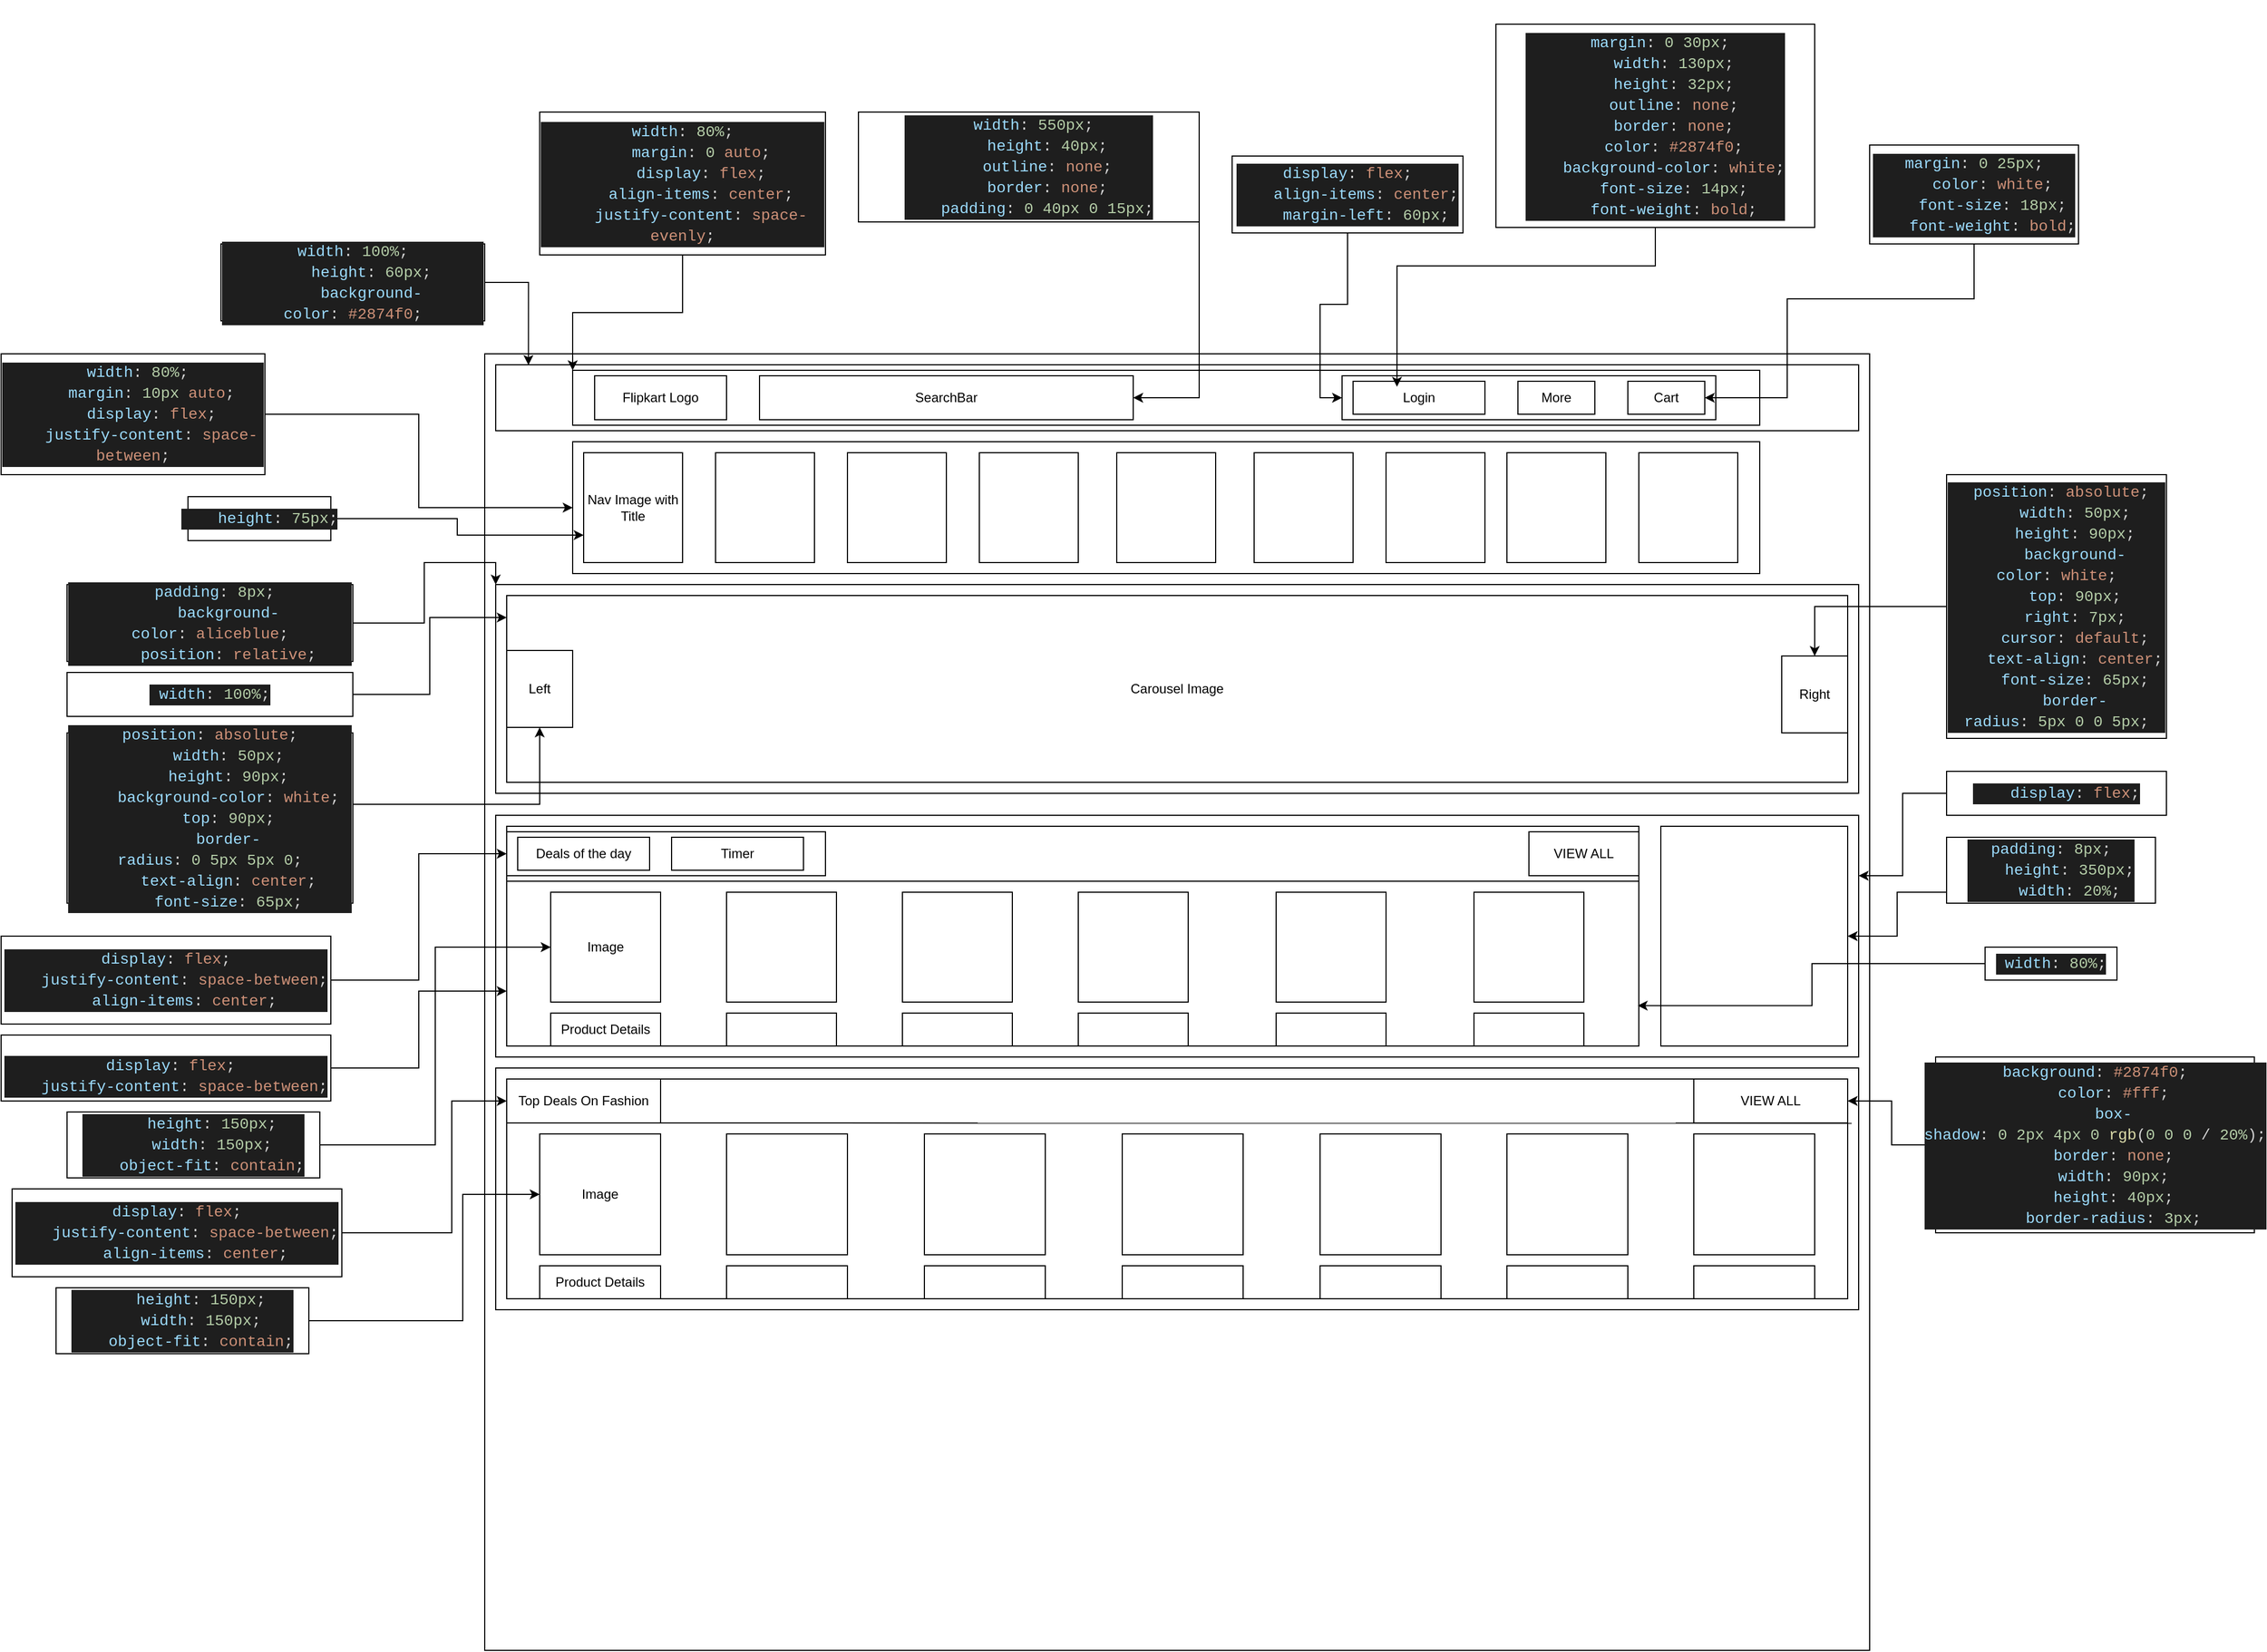 <mxfile version="17.4.6" type="device" pages="2"><diagram id="Rt3Mdt-QwPHKyL53la7a" name="Page-1"><mxGraphModel dx="3139" dy="2044" grid="1" gridSize="10" guides="1" tooltips="1" connect="1" arrows="1" fold="1" page="1" pageScale="1" pageWidth="850" pageHeight="1100" math="0" shadow="0"><root><mxCell id="0"/><mxCell id="1" parent="0"/><mxCell id="SHt787jhwZd0_6263GFv-1" value="" style="rounded=0;whiteSpace=wrap;html=1;" parent="1" vertex="1"><mxGeometry x="-320" width="1260" height="1180" as="geometry"/></mxCell><mxCell id="SHt787jhwZd0_6263GFv-2" value="" style="rounded=0;whiteSpace=wrap;html=1;" parent="1" vertex="1"><mxGeometry x="-310" y="10" width="1240" height="60" as="geometry"/></mxCell><mxCell id="SHt787jhwZd0_6263GFv-3" value="" style="rounded=0;whiteSpace=wrap;html=1;" parent="1" vertex="1"><mxGeometry x="-240" y="15" width="1080" height="50" as="geometry"/></mxCell><mxCell id="SHt787jhwZd0_6263GFv-5" value="Flipkart Logo" style="rounded=0;whiteSpace=wrap;html=1;" parent="1" vertex="1"><mxGeometry x="-220" y="20" width="120" height="40" as="geometry"/></mxCell><mxCell id="SHt787jhwZd0_6263GFv-6" value="SearchBar" style="rounded=0;whiteSpace=wrap;html=1;" parent="1" vertex="1"><mxGeometry x="-70" y="20" width="340" height="40" as="geometry"/></mxCell><mxCell id="SHt787jhwZd0_6263GFv-7" value="" style="rounded=0;whiteSpace=wrap;html=1;" parent="1" vertex="1"><mxGeometry x="460" y="20" width="340" height="40" as="geometry"/></mxCell><mxCell id="SHt787jhwZd0_6263GFv-8" value="Login" style="rounded=0;whiteSpace=wrap;html=1;" parent="1" vertex="1"><mxGeometry x="470" y="25" width="120" height="30" as="geometry"/></mxCell><mxCell id="SHt787jhwZd0_6263GFv-9" value="More" style="rounded=0;whiteSpace=wrap;html=1;" parent="1" vertex="1"><mxGeometry x="620" y="25" width="70" height="30" as="geometry"/></mxCell><mxCell id="SHt787jhwZd0_6263GFv-10" value="Cart" style="rounded=0;whiteSpace=wrap;html=1;" parent="1" vertex="1"><mxGeometry x="720" y="25" width="70" height="30" as="geometry"/></mxCell><mxCell id="SHt787jhwZd0_6263GFv-13" style="edgeStyle=orthogonalEdgeStyle;rounded=0;orthogonalLoop=1;jettySize=auto;html=1;entryX=0.024;entryY=0.004;entryDx=0;entryDy=0;entryPerimeter=0;" parent="1" source="SHt787jhwZd0_6263GFv-11" target="SHt787jhwZd0_6263GFv-2" edge="1"><mxGeometry relative="1" as="geometry"/></mxCell><mxCell id="SHt787jhwZd0_6263GFv-11" value="&lt;div style=&quot;color: rgb(212 , 212 , 212) ; background-color: rgb(30 , 30 , 30) ; font-family: &amp;#34;consolas&amp;#34; , &amp;#34;courier new&amp;#34; , monospace ; font-size: 14px ; line-height: 19px&quot;&gt;&lt;div&gt;&lt;span style=&quot;color: #9cdcfe&quot;&gt;width&lt;/span&gt;:&amp;nbsp;&lt;span style=&quot;color: #b5cea8&quot;&gt;100%&lt;/span&gt;;&lt;/div&gt;&lt;div&gt;&amp;nbsp;&amp;nbsp;&amp;nbsp;&amp;nbsp;&lt;span style=&quot;color: #9cdcfe&quot;&gt;height&lt;/span&gt;:&amp;nbsp;&lt;span style=&quot;color: #b5cea8&quot;&gt;60px&lt;/span&gt;;&lt;/div&gt;&lt;div&gt;&amp;nbsp;&amp;nbsp;&amp;nbsp;&amp;nbsp;&lt;span style=&quot;color: #9cdcfe&quot;&gt;background-color&lt;/span&gt;:&amp;nbsp;&lt;span style=&quot;color: #ce9178&quot;&gt;#2874f0&lt;/span&gt;;&lt;/div&gt;&lt;/div&gt;" style="rounded=0;whiteSpace=wrap;html=1;" parent="1" vertex="1"><mxGeometry x="-560" y="-100" width="240" height="70" as="geometry"/></mxCell><mxCell id="SHt787jhwZd0_6263GFv-16" style="edgeStyle=orthogonalEdgeStyle;rounded=0;orthogonalLoop=1;jettySize=auto;html=1;entryX=0;entryY=0;entryDx=0;entryDy=0;" parent="1" source="SHt787jhwZd0_6263GFv-15" target="SHt787jhwZd0_6263GFv-3" edge="1"><mxGeometry relative="1" as="geometry"/></mxCell><mxCell id="SHt787jhwZd0_6263GFv-15" value="&#10;&#10;&lt;div style=&quot;color: rgb(212, 212, 212); background-color: rgb(30, 30, 30); font-family: consolas, &amp;quot;courier new&amp;quot;, monospace; font-weight: normal; font-size: 14px; line-height: 19px;&quot;&gt;&lt;div&gt;&lt;span style=&quot;color: #9cdcfe&quot;&gt;width&lt;/span&gt;&lt;span style=&quot;color: #d4d4d4&quot;&gt;:&amp;nbsp;&lt;/span&gt;&lt;span style=&quot;color: #b5cea8&quot;&gt;80%&lt;/span&gt;&lt;span style=&quot;color: #d4d4d4&quot;&gt;;&lt;/span&gt;&lt;/div&gt;&lt;div&gt;&lt;span style=&quot;color: #d4d4d4&quot;&gt;&amp;nbsp;&amp;nbsp;&amp;nbsp;&amp;nbsp;&lt;/span&gt;&lt;span style=&quot;color: #9cdcfe&quot;&gt;margin&lt;/span&gt;&lt;span style=&quot;color: #d4d4d4&quot;&gt;:&amp;nbsp;&lt;/span&gt;&lt;span style=&quot;color: #b5cea8&quot;&gt;0&lt;/span&gt;&lt;span style=&quot;color: #d4d4d4&quot;&gt;&amp;nbsp;&lt;/span&gt;&lt;span style=&quot;color: #ce9178&quot;&gt;auto&lt;/span&gt;&lt;span style=&quot;color: #d4d4d4&quot;&gt;;&lt;/span&gt;&lt;/div&gt;&lt;div&gt;&lt;span style=&quot;color: #d4d4d4&quot;&gt;&amp;nbsp;&amp;nbsp;&amp;nbsp;&amp;nbsp;&lt;/span&gt;&lt;span style=&quot;color: #9cdcfe&quot;&gt;display&lt;/span&gt;&lt;span style=&quot;color: #d4d4d4&quot;&gt;:&amp;nbsp;&lt;/span&gt;&lt;span style=&quot;color: #ce9178&quot;&gt;flex&lt;/span&gt;&lt;span style=&quot;color: #d4d4d4&quot;&gt;;&lt;/span&gt;&lt;/div&gt;&lt;div&gt;&lt;span style=&quot;color: #d4d4d4&quot;&gt;&amp;nbsp;&amp;nbsp;&amp;nbsp;&amp;nbsp;&lt;/span&gt;&lt;span style=&quot;color: #9cdcfe&quot;&gt;align-items&lt;/span&gt;&lt;span style=&quot;color: #d4d4d4&quot;&gt;:&amp;nbsp;&lt;/span&gt;&lt;span style=&quot;color: #ce9178&quot;&gt;center&lt;/span&gt;&lt;span style=&quot;color: #d4d4d4&quot;&gt;;&lt;/span&gt;&lt;/div&gt;&lt;div&gt;&lt;span style=&quot;color: #d4d4d4&quot;&gt;&amp;nbsp;&amp;nbsp;&amp;nbsp;&amp;nbsp;&lt;/span&gt;&lt;span style=&quot;color: #9cdcfe&quot;&gt;justify-content&lt;/span&gt;&lt;span style=&quot;color: #d4d4d4&quot;&gt;:&amp;nbsp;&lt;/span&gt;&lt;span style=&quot;color: #ce9178&quot;&gt;space-evenly&lt;/span&gt;&lt;span style=&quot;color: #d4d4d4&quot;&gt;;&lt;/span&gt;&lt;/div&gt;&lt;/div&gt;&#10;&#10;" style="rounded=0;whiteSpace=wrap;html=1;" parent="1" vertex="1"><mxGeometry x="-270" y="-220" width="260" height="130" as="geometry"/></mxCell><mxCell id="SHt787jhwZd0_6263GFv-23" style="edgeStyle=orthogonalEdgeStyle;rounded=0;orthogonalLoop=1;jettySize=auto;html=1;exitX=1;exitY=1;exitDx=0;exitDy=0;entryX=1;entryY=0.5;entryDx=0;entryDy=0;" parent="1" source="SHt787jhwZd0_6263GFv-17" target="SHt787jhwZd0_6263GFv-6" edge="1"><mxGeometry relative="1" as="geometry"><Array as="points"><mxPoint x="330" y="40"/></Array></mxGeometry></mxCell><mxCell id="SHt787jhwZd0_6263GFv-17" value="&#10;&#10;&lt;div style=&quot;color: rgb(212, 212, 212); background-color: rgb(30, 30, 30); font-family: consolas, &amp;quot;courier new&amp;quot;, monospace; font-weight: normal; font-size: 14px; line-height: 19px;&quot;&gt;&lt;div&gt;&lt;span style=&quot;color: #d4d4d4&quot;&gt;&amp;nbsp;&lt;/span&gt;&lt;span style=&quot;color: #9cdcfe&quot;&gt;width&lt;/span&gt;&lt;span style=&quot;color: #d4d4d4&quot;&gt;:&amp;nbsp;&lt;/span&gt;&lt;span style=&quot;color: #b5cea8&quot;&gt;550px&lt;/span&gt;&lt;span style=&quot;color: #d4d4d4&quot;&gt;;&lt;/span&gt;&lt;/div&gt;&lt;div&gt;&lt;span style=&quot;color: #d4d4d4&quot;&gt;&amp;nbsp;&amp;nbsp;&amp;nbsp;&amp;nbsp;&lt;/span&gt;&lt;span style=&quot;color: #9cdcfe&quot;&gt;height&lt;/span&gt;&lt;span style=&quot;color: #d4d4d4&quot;&gt;:&amp;nbsp;&lt;/span&gt;&lt;span style=&quot;color: #b5cea8&quot;&gt;40px&lt;/span&gt;&lt;span style=&quot;color: #d4d4d4&quot;&gt;;&lt;/span&gt;&lt;/div&gt;&lt;div&gt;&lt;span style=&quot;color: #d4d4d4&quot;&gt;&amp;nbsp;&amp;nbsp;&amp;nbsp;&amp;nbsp;&lt;/span&gt;&lt;span style=&quot;color: #9cdcfe&quot;&gt;outline&lt;/span&gt;&lt;span style=&quot;color: #d4d4d4&quot;&gt;:&amp;nbsp;&lt;/span&gt;&lt;span style=&quot;color: #ce9178&quot;&gt;none&lt;/span&gt;&lt;span style=&quot;color: #d4d4d4&quot;&gt;;&lt;/span&gt;&lt;/div&gt;&lt;div&gt;&lt;span style=&quot;color: #d4d4d4&quot;&gt;&amp;nbsp;&amp;nbsp;&amp;nbsp;&amp;nbsp;&lt;/span&gt;&lt;span style=&quot;color: #9cdcfe&quot;&gt;border&lt;/span&gt;&lt;span style=&quot;color: #d4d4d4&quot;&gt;:&amp;nbsp;&lt;/span&gt;&lt;span style=&quot;color: #ce9178&quot;&gt;none&lt;/span&gt;&lt;span style=&quot;color: #d4d4d4&quot;&gt;;&lt;/span&gt;&lt;/div&gt;&lt;div&gt;&lt;span style=&quot;color: #d4d4d4&quot;&gt;&amp;nbsp;&amp;nbsp;&amp;nbsp;&amp;nbsp;&lt;/span&gt;&lt;span style=&quot;color: #9cdcfe&quot;&gt;padding&lt;/span&gt;&lt;span style=&quot;color: #d4d4d4&quot;&gt;:&amp;nbsp;&lt;/span&gt;&lt;span style=&quot;color: #b5cea8&quot;&gt;0&lt;/span&gt;&lt;span style=&quot;color: #d4d4d4&quot;&gt;&amp;nbsp;&lt;/span&gt;&lt;span style=&quot;color: #b5cea8&quot;&gt;40px&lt;/span&gt;&lt;span style=&quot;color: #d4d4d4&quot;&gt;&amp;nbsp;&lt;/span&gt;&lt;span style=&quot;color: #b5cea8&quot;&gt;0&lt;/span&gt;&lt;span style=&quot;color: #d4d4d4&quot;&gt;&amp;nbsp;&lt;/span&gt;&lt;span style=&quot;color: #b5cea8&quot;&gt;15px&lt;/span&gt;&lt;span style=&quot;color: #d4d4d4&quot;&gt;;&lt;/span&gt;&lt;/div&gt;&lt;/div&gt;&#10;&#10;" style="rounded=0;whiteSpace=wrap;html=1;" parent="1" vertex="1"><mxGeometry x="20" y="-220" width="310" height="100" as="geometry"/></mxCell><mxCell id="SHt787jhwZd0_6263GFv-20" style="edgeStyle=orthogonalEdgeStyle;rounded=0;orthogonalLoop=1;jettySize=auto;html=1;entryX=0;entryY=0.5;entryDx=0;entryDy=0;" parent="1" source="SHt787jhwZd0_6263GFv-19" target="SHt787jhwZd0_6263GFv-7" edge="1"><mxGeometry relative="1" as="geometry"/></mxCell><mxCell id="SHt787jhwZd0_6263GFv-19" value="&#10;&#10;&lt;div style=&quot;color: rgb(212, 212, 212); background-color: rgb(30, 30, 30); font-family: consolas, &amp;quot;courier new&amp;quot;, monospace; font-weight: normal; font-size: 14px; line-height: 19px;&quot;&gt;&lt;div&gt;&lt;span style=&quot;color: #9cdcfe&quot;&gt;display&lt;/span&gt;&lt;span style=&quot;color: #d4d4d4&quot;&gt;:&amp;nbsp;&lt;/span&gt;&lt;span style=&quot;color: #ce9178&quot;&gt;flex&lt;/span&gt;&lt;span style=&quot;color: #d4d4d4&quot;&gt;;&lt;/span&gt;&lt;/div&gt;&lt;div&gt;&lt;span style=&quot;color: #d4d4d4&quot;&gt;&amp;nbsp;&amp;nbsp;&amp;nbsp;&amp;nbsp;&lt;/span&gt;&lt;span style=&quot;color: #9cdcfe&quot;&gt;align-items&lt;/span&gt;&lt;span style=&quot;color: #d4d4d4&quot;&gt;:&amp;nbsp;&lt;/span&gt;&lt;span style=&quot;color: #ce9178&quot;&gt;center&lt;/span&gt;&lt;span style=&quot;color: #d4d4d4&quot;&gt;;&lt;/span&gt;&lt;/div&gt;&lt;div&gt;&lt;span style=&quot;color: #d4d4d4&quot;&gt;&amp;nbsp;&amp;nbsp;&amp;nbsp;&amp;nbsp;&lt;/span&gt;&lt;span style=&quot;color: #9cdcfe&quot;&gt;margin-left&lt;/span&gt;&lt;span style=&quot;color: #d4d4d4&quot;&gt;:&amp;nbsp;&lt;/span&gt;&lt;span style=&quot;color: #b5cea8&quot;&gt;60px&lt;/span&gt;&lt;span style=&quot;color: #d4d4d4&quot;&gt;;&lt;/span&gt;&lt;/div&gt;&lt;/div&gt;&#10;&#10;" style="rounded=0;whiteSpace=wrap;html=1;" parent="1" vertex="1"><mxGeometry x="360" y="-180" width="210" height="70" as="geometry"/></mxCell><mxCell id="SHt787jhwZd0_6263GFv-26" style="edgeStyle=orthogonalEdgeStyle;rounded=0;orthogonalLoop=1;jettySize=auto;html=1;entryX=0.333;entryY=0.167;entryDx=0;entryDy=0;entryPerimeter=0;" parent="1" source="SHt787jhwZd0_6263GFv-24" target="SHt787jhwZd0_6263GFv-8" edge="1"><mxGeometry relative="1" as="geometry"><Array as="points"><mxPoint x="745" y="-80"/><mxPoint x="510" y="-80"/></Array></mxGeometry></mxCell><mxCell id="SHt787jhwZd0_6263GFv-24" value="&#10;&#10;&lt;div style=&quot;color: rgb(212, 212, 212); background-color: rgb(30, 30, 30); font-family: consolas, &amp;quot;courier new&amp;quot;, monospace; font-weight: normal; font-size: 14px; line-height: 19px;&quot;&gt;&lt;div&gt;&lt;span style=&quot;color: #d4d4d4&quot;&gt;&amp;nbsp;&lt;/span&gt;&lt;span style=&quot;color: #9cdcfe&quot;&gt;margin&lt;/span&gt;&lt;span style=&quot;color: #d4d4d4&quot;&gt;:&amp;nbsp;&lt;/span&gt;&lt;span style=&quot;color: #b5cea8&quot;&gt;0&lt;/span&gt;&lt;span style=&quot;color: #d4d4d4&quot;&gt;&amp;nbsp;&lt;/span&gt;&lt;span style=&quot;color: #b5cea8&quot;&gt;30px&lt;/span&gt;&lt;span style=&quot;color: #d4d4d4&quot;&gt;;&lt;/span&gt;&lt;/div&gt;&lt;div&gt;&lt;span style=&quot;color: #d4d4d4&quot;&gt;&amp;nbsp;&amp;nbsp;&amp;nbsp;&amp;nbsp;&lt;/span&gt;&lt;span style=&quot;color: #9cdcfe&quot;&gt;width&lt;/span&gt;&lt;span style=&quot;color: #d4d4d4&quot;&gt;:&amp;nbsp;&lt;/span&gt;&lt;span style=&quot;color: #b5cea8&quot;&gt;130px&lt;/span&gt;&lt;span style=&quot;color: #d4d4d4&quot;&gt;;&lt;/span&gt;&lt;/div&gt;&lt;div&gt;&lt;span style=&quot;color: #d4d4d4&quot;&gt;&amp;nbsp;&amp;nbsp;&amp;nbsp;&amp;nbsp;&lt;/span&gt;&lt;span style=&quot;color: #9cdcfe&quot;&gt;height&lt;/span&gt;&lt;span style=&quot;color: #d4d4d4&quot;&gt;:&amp;nbsp;&lt;/span&gt;&lt;span style=&quot;color: #b5cea8&quot;&gt;32px&lt;/span&gt;&lt;span style=&quot;color: #d4d4d4&quot;&gt;;&lt;/span&gt;&lt;/div&gt;&lt;div&gt;&lt;span style=&quot;color: #d4d4d4&quot;&gt;&amp;nbsp;&amp;nbsp;&amp;nbsp;&amp;nbsp;&lt;/span&gt;&lt;span style=&quot;color: #9cdcfe&quot;&gt;outline&lt;/span&gt;&lt;span style=&quot;color: #d4d4d4&quot;&gt;:&amp;nbsp;&lt;/span&gt;&lt;span style=&quot;color: #ce9178&quot;&gt;none&lt;/span&gt;&lt;span style=&quot;color: #d4d4d4&quot;&gt;;&lt;/span&gt;&lt;/div&gt;&lt;div&gt;&lt;span style=&quot;color: #d4d4d4&quot;&gt;&amp;nbsp;&amp;nbsp;&amp;nbsp;&amp;nbsp;&lt;/span&gt;&lt;span style=&quot;color: #9cdcfe&quot;&gt;border&lt;/span&gt;&lt;span style=&quot;color: #d4d4d4&quot;&gt;:&amp;nbsp;&lt;/span&gt;&lt;span style=&quot;color: #ce9178&quot;&gt;none&lt;/span&gt;&lt;span style=&quot;color: #d4d4d4&quot;&gt;;&lt;/span&gt;&lt;/div&gt;&lt;div&gt;&lt;span style=&quot;color: #d4d4d4&quot;&gt;&amp;nbsp;&amp;nbsp;&amp;nbsp;&amp;nbsp;&lt;/span&gt;&lt;span style=&quot;color: #9cdcfe&quot;&gt;color&lt;/span&gt;&lt;span style=&quot;color: #d4d4d4&quot;&gt;:&amp;nbsp;&lt;/span&gt;&lt;span style=&quot;color: #ce9178&quot;&gt;#2874f0&lt;/span&gt;&lt;span style=&quot;color: #d4d4d4&quot;&gt;;&lt;/span&gt;&lt;/div&gt;&lt;div&gt;&lt;span style=&quot;color: #d4d4d4&quot;&gt;&amp;nbsp;&amp;nbsp;&amp;nbsp;&amp;nbsp;&lt;/span&gt;&lt;span style=&quot;color: #9cdcfe&quot;&gt;background-color&lt;/span&gt;&lt;span style=&quot;color: #d4d4d4&quot;&gt;:&amp;nbsp;&lt;/span&gt;&lt;span style=&quot;color: #ce9178&quot;&gt;white&lt;/span&gt;&lt;span style=&quot;color: #d4d4d4&quot;&gt;;&lt;/span&gt;&lt;/div&gt;&lt;div&gt;&lt;span style=&quot;color: #d4d4d4&quot;&gt;&amp;nbsp;&amp;nbsp;&amp;nbsp;&amp;nbsp;&lt;/span&gt;&lt;span style=&quot;color: #9cdcfe&quot;&gt;font-size&lt;/span&gt;&lt;span style=&quot;color: #d4d4d4&quot;&gt;:&amp;nbsp;&lt;/span&gt;&lt;span style=&quot;color: #b5cea8&quot;&gt;14px&lt;/span&gt;&lt;span style=&quot;color: #d4d4d4&quot;&gt;;&lt;/span&gt;&lt;/div&gt;&lt;div&gt;&lt;span style=&quot;color: #d4d4d4&quot;&gt;&amp;nbsp;&amp;nbsp;&amp;nbsp;&amp;nbsp;&lt;/span&gt;&lt;span style=&quot;color: #9cdcfe&quot;&gt;font-weight&lt;/span&gt;&lt;span style=&quot;color: #d4d4d4&quot;&gt;:&amp;nbsp;&lt;/span&gt;&lt;span style=&quot;color: #ce9178&quot;&gt;bold&lt;/span&gt;&lt;span style=&quot;color: #d4d4d4&quot;&gt;;&lt;/span&gt;&lt;/div&gt;&lt;/div&gt;&#10;&#10;" style="rounded=0;whiteSpace=wrap;html=1;" parent="1" vertex="1"><mxGeometry x="600" y="-300" width="290" height="185" as="geometry"/></mxCell><mxCell id="SHt787jhwZd0_6263GFv-28" style="edgeStyle=orthogonalEdgeStyle;rounded=0;orthogonalLoop=1;jettySize=auto;html=1;entryX=1;entryY=0.5;entryDx=0;entryDy=0;" parent="1" source="SHt787jhwZd0_6263GFv-27" target="SHt787jhwZd0_6263GFv-10" edge="1"><mxGeometry relative="1" as="geometry"><Array as="points"><mxPoint x="1035" y="-50"/><mxPoint x="865" y="-50"/><mxPoint x="865" y="40"/></Array></mxGeometry></mxCell><mxCell id="SHt787jhwZd0_6263GFv-27" value="&#10;&#10;&lt;div style=&quot;color: rgb(212, 212, 212); background-color: rgb(30, 30, 30); font-family: consolas, &amp;quot;courier new&amp;quot;, monospace; font-weight: normal; font-size: 14px; line-height: 19px;&quot;&gt;&lt;div&gt;&lt;span style=&quot;color: #9cdcfe&quot;&gt;margin&lt;/span&gt;&lt;span style=&quot;color: #d4d4d4&quot;&gt;:&amp;nbsp;&lt;/span&gt;&lt;span style=&quot;color: #b5cea8&quot;&gt;0&lt;/span&gt;&lt;span style=&quot;color: #d4d4d4&quot;&gt;&amp;nbsp;&lt;/span&gt;&lt;span style=&quot;color: #b5cea8&quot;&gt;25px&lt;/span&gt;&lt;span style=&quot;color: #d4d4d4&quot;&gt;;&lt;/span&gt;&lt;/div&gt;&lt;div&gt;&lt;span style=&quot;color: #d4d4d4&quot;&gt;&amp;nbsp;&amp;nbsp;&amp;nbsp;&amp;nbsp;&lt;/span&gt;&lt;span style=&quot;color: #9cdcfe&quot;&gt;color&lt;/span&gt;&lt;span style=&quot;color: #d4d4d4&quot;&gt;:&amp;nbsp;&lt;/span&gt;&lt;span style=&quot;color: #ce9178&quot;&gt;white&lt;/span&gt;&lt;span style=&quot;color: #d4d4d4&quot;&gt;;&lt;/span&gt;&lt;/div&gt;&lt;div&gt;&lt;span style=&quot;color: #d4d4d4&quot;&gt;&amp;nbsp;&amp;nbsp;&amp;nbsp;&amp;nbsp;&lt;/span&gt;&lt;span style=&quot;color: #9cdcfe&quot;&gt;font-size&lt;/span&gt;&lt;span style=&quot;color: #d4d4d4&quot;&gt;:&amp;nbsp;&lt;/span&gt;&lt;span style=&quot;color: #b5cea8&quot;&gt;18px&lt;/span&gt;&lt;span style=&quot;color: #d4d4d4&quot;&gt;;&lt;/span&gt;&lt;/div&gt;&lt;div&gt;&lt;span style=&quot;color: #d4d4d4&quot;&gt;&amp;nbsp;&amp;nbsp;&amp;nbsp;&amp;nbsp;&lt;/span&gt;&lt;span style=&quot;color: #9cdcfe&quot;&gt;font-weight&lt;/span&gt;&lt;span style=&quot;color: #d4d4d4&quot;&gt;:&amp;nbsp;&lt;/span&gt;&lt;span style=&quot;color: #ce9178&quot;&gt;bold&lt;/span&gt;&lt;span style=&quot;color: #d4d4d4&quot;&gt;;&lt;/span&gt;&lt;/div&gt;&lt;/div&gt;&#10;&#10;" style="rounded=0;whiteSpace=wrap;html=1;" parent="1" vertex="1"><mxGeometry x="940" y="-190" width="190" height="90" as="geometry"/></mxCell><mxCell id="SHt787jhwZd0_6263GFv-29" value="" style="rounded=0;whiteSpace=wrap;html=1;" parent="1" vertex="1"><mxGeometry x="-240" y="80" width="1080" height="120" as="geometry"/></mxCell><mxCell id="SHt787jhwZd0_6263GFv-31" style="edgeStyle=orthogonalEdgeStyle;rounded=0;orthogonalLoop=1;jettySize=auto;html=1;entryX=0;entryY=0.5;entryDx=0;entryDy=0;" parent="1" source="SHt787jhwZd0_6263GFv-30" target="SHt787jhwZd0_6263GFv-29" edge="1"><mxGeometry relative="1" as="geometry"/></mxCell><mxCell id="SHt787jhwZd0_6263GFv-30" value="&#10;&#10;&lt;div style=&quot;color: rgb(212, 212, 212); background-color: rgb(30, 30, 30); font-family: consolas, &amp;quot;courier new&amp;quot;, monospace; font-weight: normal; font-size: 14px; line-height: 19px;&quot;&gt;&lt;div&gt;&lt;span style=&quot;color: #d4d4d4&quot;&gt;&amp;nbsp;&lt;/span&gt;&lt;span style=&quot;color: #9cdcfe&quot;&gt;width&lt;/span&gt;&lt;span style=&quot;color: #d4d4d4&quot;&gt;:&amp;nbsp;&lt;/span&gt;&lt;span style=&quot;color: #b5cea8&quot;&gt;80%&lt;/span&gt;&lt;span style=&quot;color: #d4d4d4&quot;&gt;;&lt;/span&gt;&lt;/div&gt;&lt;div&gt;&lt;span style=&quot;color: #d4d4d4&quot;&gt;&amp;nbsp;&amp;nbsp;&amp;nbsp;&amp;nbsp;&lt;/span&gt;&lt;span style=&quot;color: #9cdcfe&quot;&gt;margin&lt;/span&gt;&lt;span style=&quot;color: #d4d4d4&quot;&gt;:&amp;nbsp;&lt;/span&gt;&lt;span style=&quot;color: #b5cea8&quot;&gt;10px&lt;/span&gt;&lt;span style=&quot;color: #d4d4d4&quot;&gt;&amp;nbsp;&lt;/span&gt;&lt;span style=&quot;color: #ce9178&quot;&gt;auto&lt;/span&gt;&lt;span style=&quot;color: #d4d4d4&quot;&gt;;&lt;/span&gt;&lt;/div&gt;&lt;div&gt;&lt;span style=&quot;color: #d4d4d4&quot;&gt;&amp;nbsp;&amp;nbsp;&amp;nbsp;&amp;nbsp;&lt;/span&gt;&lt;span style=&quot;color: #9cdcfe&quot;&gt;display&lt;/span&gt;&lt;span style=&quot;color: #d4d4d4&quot;&gt;:&amp;nbsp;&lt;/span&gt;&lt;span style=&quot;color: #ce9178&quot;&gt;flex&lt;/span&gt;&lt;span style=&quot;color: #d4d4d4&quot;&gt;;&lt;/span&gt;&lt;/div&gt;&lt;div&gt;&lt;span style=&quot;color: #d4d4d4&quot;&gt;&amp;nbsp;&amp;nbsp;&amp;nbsp;&amp;nbsp;&lt;/span&gt;&lt;span style=&quot;color: #9cdcfe&quot;&gt;justify-content&lt;/span&gt;&lt;span style=&quot;color: #d4d4d4&quot;&gt;:&amp;nbsp;&lt;/span&gt;&lt;span style=&quot;color: #ce9178&quot;&gt;space-between&lt;/span&gt;&lt;span style=&quot;color: #d4d4d4&quot;&gt;;&lt;/span&gt;&lt;/div&gt;&lt;/div&gt;&#10;&#10;" style="rounded=0;whiteSpace=wrap;html=1;" parent="1" vertex="1"><mxGeometry x="-760" width="240" height="110" as="geometry"/></mxCell><mxCell id="SHt787jhwZd0_6263GFv-32" value="Nav Image with Title" style="rounded=0;whiteSpace=wrap;html=1;" parent="1" vertex="1"><mxGeometry x="-230" y="90" width="90" height="100" as="geometry"/></mxCell><mxCell id="SHt787jhwZd0_6263GFv-33" value="" style="rounded=0;whiteSpace=wrap;html=1;" parent="1" vertex="1"><mxGeometry x="-110" y="90" width="90" height="100" as="geometry"/></mxCell><mxCell id="SHt787jhwZd0_6263GFv-34" value="" style="rounded=0;whiteSpace=wrap;html=1;" parent="1" vertex="1"><mxGeometry x="10" y="90" width="90" height="100" as="geometry"/></mxCell><mxCell id="SHt787jhwZd0_6263GFv-35" value="" style="rounded=0;whiteSpace=wrap;html=1;" parent="1" vertex="1"><mxGeometry x="130" y="90" width="90" height="100" as="geometry"/></mxCell><mxCell id="SHt787jhwZd0_6263GFv-36" value="" style="rounded=0;whiteSpace=wrap;html=1;" parent="1" vertex="1"><mxGeometry x="255" y="90" width="90" height="100" as="geometry"/></mxCell><mxCell id="SHt787jhwZd0_6263GFv-37" value="" style="rounded=0;whiteSpace=wrap;html=1;" parent="1" vertex="1"><mxGeometry x="380" y="90" width="90" height="100" as="geometry"/></mxCell><mxCell id="SHt787jhwZd0_6263GFv-38" value="" style="rounded=0;whiteSpace=wrap;html=1;" parent="1" vertex="1"><mxGeometry x="500" y="90" width="90" height="100" as="geometry"/></mxCell><mxCell id="SHt787jhwZd0_6263GFv-39" value="" style="rounded=0;whiteSpace=wrap;html=1;" parent="1" vertex="1"><mxGeometry x="610" y="90" width="90" height="100" as="geometry"/></mxCell><mxCell id="SHt787jhwZd0_6263GFv-40" value="" style="rounded=0;whiteSpace=wrap;html=1;" parent="1" vertex="1"><mxGeometry x="730" y="90" width="90" height="100" as="geometry"/></mxCell><mxCell id="SHt787jhwZd0_6263GFv-42" style="edgeStyle=orthogonalEdgeStyle;rounded=0;orthogonalLoop=1;jettySize=auto;html=1;entryX=0;entryY=0.75;entryDx=0;entryDy=0;" parent="1" source="SHt787jhwZd0_6263GFv-41" target="SHt787jhwZd0_6263GFv-32" edge="1"><mxGeometry relative="1" as="geometry"/></mxCell><mxCell id="SHt787jhwZd0_6263GFv-41" value="&#10;&#10;&lt;div style=&quot;color: rgb(212, 212, 212); background-color: rgb(30, 30, 30); font-family: consolas, &amp;quot;courier new&amp;quot;, monospace; font-weight: normal; font-size: 14px; line-height: 19px;&quot;&gt;&lt;div&gt;&lt;span style=&quot;color: #d4d4d4&quot;&gt;&amp;nbsp;&amp;nbsp;&amp;nbsp;&amp;nbsp;&lt;/span&gt;&lt;span style=&quot;color: #9cdcfe&quot;&gt;height&lt;/span&gt;&lt;span style=&quot;color: #d4d4d4&quot;&gt;:&amp;nbsp;&lt;/span&gt;&lt;span style=&quot;color: #b5cea8&quot;&gt;75px&lt;/span&gt;&lt;span style=&quot;color: #d4d4d4&quot;&gt;;&lt;/span&gt;&lt;/div&gt;&lt;div&gt;&lt;span style=&quot;color: #d4d4d4&quot;&gt;&lt;/span&gt;&lt;/div&gt;&lt;/div&gt;&#10;&#10;" style="rounded=0;whiteSpace=wrap;html=1;" parent="1" vertex="1"><mxGeometry x="-590" y="130" width="130" height="40" as="geometry"/></mxCell><mxCell id="SHt787jhwZd0_6263GFv-44" value="" style="rounded=0;whiteSpace=wrap;html=1;" parent="1" vertex="1"><mxGeometry x="-310" y="210" width="1240" height="190" as="geometry"/></mxCell><mxCell id="SHt787jhwZd0_6263GFv-45" value="Carousel Image" style="rounded=0;whiteSpace=wrap;html=1;" parent="1" vertex="1"><mxGeometry x="-300" y="220" width="1220" height="170" as="geometry"/></mxCell><mxCell id="SHt787jhwZd0_6263GFv-47" style="edgeStyle=orthogonalEdgeStyle;rounded=0;orthogonalLoop=1;jettySize=auto;html=1;entryX=0;entryY=0;entryDx=0;entryDy=0;" parent="1" source="SHt787jhwZd0_6263GFv-46" target="SHt787jhwZd0_6263GFv-44" edge="1"><mxGeometry relative="1" as="geometry"/></mxCell><mxCell id="SHt787jhwZd0_6263GFv-46" value="&lt;div style=&quot;color: rgb(212 , 212 , 212) ; background-color: rgb(30 , 30 , 30) ; font-family: &amp;#34;consolas&amp;#34; , &amp;#34;courier new&amp;#34; , monospace ; font-size: 14px ; line-height: 19px&quot;&gt;&lt;div&gt;&amp;nbsp;&lt;span style=&quot;color: #9cdcfe&quot;&gt;padding&lt;/span&gt;:&amp;nbsp;&lt;span style=&quot;color: #b5cea8&quot;&gt;8px&lt;/span&gt;;&lt;/div&gt;&lt;div&gt;&amp;nbsp;&amp;nbsp;&amp;nbsp;&amp;nbsp;&lt;span style=&quot;color: #9cdcfe&quot;&gt;background-color&lt;/span&gt;:&amp;nbsp;&lt;span style=&quot;color: #ce9178&quot;&gt;aliceblue&lt;/span&gt;;&lt;/div&gt;&lt;div&gt;&amp;nbsp;&amp;nbsp;&amp;nbsp;&amp;nbsp;&lt;span style=&quot;color: #9cdcfe&quot;&gt;position&lt;/span&gt;:&amp;nbsp;&lt;span style=&quot;color: #ce9178&quot;&gt;relative&lt;/span&gt;;&lt;/div&gt;&lt;/div&gt;" style="rounded=0;whiteSpace=wrap;html=1;" parent="1" vertex="1"><mxGeometry x="-700" y="210" width="260" height="70" as="geometry"/></mxCell><mxCell id="SHt787jhwZd0_6263GFv-49" style="edgeStyle=orthogonalEdgeStyle;rounded=0;orthogonalLoop=1;jettySize=auto;html=1;" parent="1" source="SHt787jhwZd0_6263GFv-48" target="SHt787jhwZd0_6263GFv-45" edge="1"><mxGeometry relative="1" as="geometry"><Array as="points"><mxPoint x="-370" y="310"/><mxPoint x="-370" y="240"/></Array></mxGeometry></mxCell><mxCell id="SHt787jhwZd0_6263GFv-48" value="&lt;div style=&quot;color: rgb(212 , 212 , 212) ; background-color: rgb(30 , 30 , 30) ; font-family: &amp;#34;consolas&amp;#34; , &amp;#34;courier new&amp;#34; , monospace ; font-size: 14px ; line-height: 19px&quot;&gt;&amp;nbsp;&lt;span style=&quot;color: #9cdcfe&quot;&gt;width&lt;/span&gt;:&amp;nbsp;&lt;span style=&quot;color: #b5cea8&quot;&gt;100%&lt;/span&gt;;&lt;/div&gt;" style="rounded=0;whiteSpace=wrap;html=1;" parent="1" vertex="1"><mxGeometry x="-700" y="290" width="260" height="40" as="geometry"/></mxCell><mxCell id="SHt787jhwZd0_6263GFv-50" value="Left" style="rounded=0;whiteSpace=wrap;html=1;" parent="1" vertex="1"><mxGeometry x="-300" y="270" width="60" height="70" as="geometry"/></mxCell><mxCell id="SHt787jhwZd0_6263GFv-51" value="Right" style="rounded=0;whiteSpace=wrap;html=1;" parent="1" vertex="1"><mxGeometry x="860" y="275" width="60" height="70" as="geometry"/></mxCell><mxCell id="SHt787jhwZd0_6263GFv-53" style="edgeStyle=orthogonalEdgeStyle;rounded=0;orthogonalLoop=1;jettySize=auto;html=1;" parent="1" source="SHt787jhwZd0_6263GFv-52" target="SHt787jhwZd0_6263GFv-50" edge="1"><mxGeometry relative="1" as="geometry"><Array as="points"><mxPoint x="-270" y="410"/></Array></mxGeometry></mxCell><mxCell id="SHt787jhwZd0_6263GFv-52" value="&#10;&#10;&lt;div style=&quot;color: rgb(212, 212, 212); background-color: rgb(30, 30, 30); font-family: consolas, &amp;quot;courier new&amp;quot;, monospace; font-weight: normal; font-size: 14px; line-height: 19px;&quot;&gt;&lt;div&gt;&lt;span style=&quot;color: #9cdcfe&quot;&gt;position&lt;/span&gt;&lt;span style=&quot;color: #d4d4d4&quot;&gt;:&amp;nbsp;&lt;/span&gt;&lt;span style=&quot;color: #ce9178&quot;&gt;absolute&lt;/span&gt;&lt;span style=&quot;color: #d4d4d4&quot;&gt;;&lt;/span&gt;&lt;/div&gt;&lt;div&gt;&lt;span style=&quot;color: #d4d4d4&quot;&gt;&amp;nbsp;&amp;nbsp;&amp;nbsp;&amp;nbsp;&lt;/span&gt;&lt;span style=&quot;color: #9cdcfe&quot;&gt;width&lt;/span&gt;&lt;span style=&quot;color: #d4d4d4&quot;&gt;:&amp;nbsp;&lt;/span&gt;&lt;span style=&quot;color: #b5cea8&quot;&gt;50px&lt;/span&gt;&lt;span style=&quot;color: #d4d4d4&quot;&gt;;&lt;/span&gt;&lt;/div&gt;&lt;div&gt;&lt;span style=&quot;color: #d4d4d4&quot;&gt;&amp;nbsp;&amp;nbsp;&amp;nbsp;&amp;nbsp;&lt;/span&gt;&lt;span style=&quot;color: #9cdcfe&quot;&gt;height&lt;/span&gt;&lt;span style=&quot;color: #d4d4d4&quot;&gt;:&amp;nbsp;&lt;/span&gt;&lt;span style=&quot;color: #b5cea8&quot;&gt;90px&lt;/span&gt;&lt;span style=&quot;color: #d4d4d4&quot;&gt;;&lt;/span&gt;&lt;/div&gt;&lt;div&gt;&lt;span style=&quot;color: #d4d4d4&quot;&gt;&amp;nbsp;&amp;nbsp;&amp;nbsp;&amp;nbsp;&lt;/span&gt;&lt;span style=&quot;color: #9cdcfe&quot;&gt;background-color&lt;/span&gt;&lt;span style=&quot;color: #d4d4d4&quot;&gt;:&amp;nbsp;&lt;/span&gt;&lt;span style=&quot;color: #ce9178&quot;&gt;white&lt;/span&gt;&lt;span style=&quot;color: #d4d4d4&quot;&gt;;&lt;/span&gt;&lt;/div&gt;&lt;div&gt;&lt;span style=&quot;color: #d4d4d4&quot;&gt;&amp;nbsp;&amp;nbsp;&amp;nbsp;&amp;nbsp;&lt;/span&gt;&lt;span style=&quot;color: #9cdcfe&quot;&gt;top&lt;/span&gt;&lt;span style=&quot;color: #d4d4d4&quot;&gt;:&amp;nbsp;&lt;/span&gt;&lt;span style=&quot;color: #b5cea8&quot;&gt;90px&lt;/span&gt;&lt;span style=&quot;color: #d4d4d4&quot;&gt;;&lt;/span&gt;&lt;/div&gt;&lt;div&gt;&lt;span style=&quot;color: #d4d4d4&quot;&gt;&amp;nbsp;&amp;nbsp;&amp;nbsp;&amp;nbsp;&lt;/span&gt;&lt;span style=&quot;color: #9cdcfe&quot;&gt;border-radius&lt;/span&gt;&lt;span style=&quot;color: #d4d4d4&quot;&gt;:&amp;nbsp;&lt;/span&gt;&lt;span style=&quot;color: #b5cea8&quot;&gt;0&lt;/span&gt;&lt;span style=&quot;color: #d4d4d4&quot;&gt;&amp;nbsp;&lt;/span&gt;&lt;span style=&quot;color: #b5cea8&quot;&gt;5px&lt;/span&gt;&lt;span style=&quot;color: #d4d4d4&quot;&gt;&amp;nbsp;&lt;/span&gt;&lt;span style=&quot;color: #b5cea8&quot;&gt;5px&lt;/span&gt;&lt;span style=&quot;color: #d4d4d4&quot;&gt;&amp;nbsp;&lt;/span&gt;&lt;span style=&quot;color: #b5cea8&quot;&gt;0&lt;/span&gt;&lt;span style=&quot;color: #d4d4d4&quot;&gt;;&lt;/span&gt;&lt;/div&gt;&lt;div&gt;&lt;span style=&quot;color: #d4d4d4&quot;&gt;&amp;nbsp;&amp;nbsp;&amp;nbsp;&amp;nbsp;&lt;/span&gt;&lt;span style=&quot;color: #9cdcfe&quot;&gt;text-align&lt;/span&gt;&lt;span style=&quot;color: #d4d4d4&quot;&gt;:&amp;nbsp;&lt;/span&gt;&lt;span style=&quot;color: #ce9178&quot;&gt;center&lt;/span&gt;&lt;span style=&quot;color: #d4d4d4&quot;&gt;;&lt;/span&gt;&lt;/div&gt;&lt;div&gt;&lt;span style=&quot;color: #d4d4d4&quot;&gt;&amp;nbsp;&amp;nbsp;&amp;nbsp;&amp;nbsp;&lt;/span&gt;&lt;span style=&quot;color: #9cdcfe&quot;&gt;font-size&lt;/span&gt;&lt;span style=&quot;color: #d4d4d4&quot;&gt;:&amp;nbsp;&lt;/span&gt;&lt;span style=&quot;color: #b5cea8&quot;&gt;65px&lt;/span&gt;&lt;span style=&quot;color: #d4d4d4&quot;&gt;;&lt;/span&gt;&lt;/div&gt;&lt;/div&gt;&#10;&#10;" style="rounded=0;whiteSpace=wrap;html=1;" parent="1" vertex="1"><mxGeometry x="-700" y="345" width="260" height="155" as="geometry"/></mxCell><mxCell id="SHt787jhwZd0_6263GFv-55" style="edgeStyle=orthogonalEdgeStyle;rounded=0;orthogonalLoop=1;jettySize=auto;html=1;entryX=0.5;entryY=0;entryDx=0;entryDy=0;" parent="1" source="SHt787jhwZd0_6263GFv-54" target="SHt787jhwZd0_6263GFv-51" edge="1"><mxGeometry relative="1" as="geometry"/></mxCell><mxCell id="SHt787jhwZd0_6263GFv-54" value="&#10;&#10;&lt;div style=&quot;color: rgb(212, 212, 212); background-color: rgb(30, 30, 30); font-family: consolas, &amp;quot;courier new&amp;quot;, monospace; font-weight: normal; font-size: 14px; line-height: 19px;&quot;&gt;&lt;div&gt;&lt;span style=&quot;color: #d4d4d4&quot;&gt;&amp;nbsp;&lt;/span&gt;&lt;span style=&quot;color: #9cdcfe&quot;&gt;position&lt;/span&gt;&lt;span style=&quot;color: #d4d4d4&quot;&gt;:&amp;nbsp;&lt;/span&gt;&lt;span style=&quot;color: #ce9178&quot;&gt;absolute&lt;/span&gt;&lt;span style=&quot;color: #d4d4d4&quot;&gt;;&lt;/span&gt;&lt;/div&gt;&lt;div&gt;&lt;span style=&quot;color: #d4d4d4&quot;&gt;&amp;nbsp;&amp;nbsp;&amp;nbsp;&amp;nbsp;&lt;/span&gt;&lt;span style=&quot;color: #9cdcfe&quot;&gt;width&lt;/span&gt;&lt;span style=&quot;color: #d4d4d4&quot;&gt;:&amp;nbsp;&lt;/span&gt;&lt;span style=&quot;color: #b5cea8&quot;&gt;50px&lt;/span&gt;&lt;span style=&quot;color: #d4d4d4&quot;&gt;;&lt;/span&gt;&lt;/div&gt;&lt;div&gt;&lt;span style=&quot;color: #d4d4d4&quot;&gt;&amp;nbsp;&amp;nbsp;&amp;nbsp;&amp;nbsp;&lt;/span&gt;&lt;span style=&quot;color: #9cdcfe&quot;&gt;height&lt;/span&gt;&lt;span style=&quot;color: #d4d4d4&quot;&gt;:&amp;nbsp;&lt;/span&gt;&lt;span style=&quot;color: #b5cea8&quot;&gt;90px&lt;/span&gt;&lt;span style=&quot;color: #d4d4d4&quot;&gt;;&lt;/span&gt;&lt;/div&gt;&lt;div&gt;&lt;span style=&quot;color: #d4d4d4&quot;&gt;&amp;nbsp;&amp;nbsp;&amp;nbsp;&amp;nbsp;&lt;/span&gt;&lt;span style=&quot;color: #9cdcfe&quot;&gt;background-color&lt;/span&gt;&lt;span style=&quot;color: #d4d4d4&quot;&gt;:&amp;nbsp;&lt;/span&gt;&lt;span style=&quot;color: #ce9178&quot;&gt;white&lt;/span&gt;&lt;span style=&quot;color: #d4d4d4&quot;&gt;;&lt;/span&gt;&lt;/div&gt;&lt;div&gt;&lt;span style=&quot;color: #d4d4d4&quot;&gt;&amp;nbsp;&amp;nbsp;&amp;nbsp;&amp;nbsp;&lt;/span&gt;&lt;span style=&quot;color: #9cdcfe&quot;&gt;top&lt;/span&gt;&lt;span style=&quot;color: #d4d4d4&quot;&gt;:&amp;nbsp;&lt;/span&gt;&lt;span style=&quot;color: #b5cea8&quot;&gt;90px&lt;/span&gt;&lt;span style=&quot;color: #d4d4d4&quot;&gt;;&lt;/span&gt;&lt;/div&gt;&lt;div&gt;&lt;span style=&quot;color: #d4d4d4&quot;&gt;&amp;nbsp;&amp;nbsp;&amp;nbsp;&amp;nbsp;&lt;/span&gt;&lt;span style=&quot;color: #9cdcfe&quot;&gt;right&lt;/span&gt;&lt;span style=&quot;color: #d4d4d4&quot;&gt;:&amp;nbsp;&lt;/span&gt;&lt;span style=&quot;color: #b5cea8&quot;&gt;7px&lt;/span&gt;&lt;span style=&quot;color: #d4d4d4&quot;&gt;;&lt;/span&gt;&lt;/div&gt;&lt;div&gt;&lt;span style=&quot;color: #d4d4d4&quot;&gt;&amp;nbsp;&amp;nbsp;&amp;nbsp;&amp;nbsp;&lt;/span&gt;&lt;span style=&quot;color: #9cdcfe&quot;&gt;cursor&lt;/span&gt;&lt;span style=&quot;color: #d4d4d4&quot;&gt;:&amp;nbsp;&lt;/span&gt;&lt;span style=&quot;color: #ce9178&quot;&gt;default&lt;/span&gt;&lt;span style=&quot;color: #d4d4d4&quot;&gt;;&lt;/span&gt;&lt;/div&gt;&lt;div&gt;&lt;span style=&quot;color: #d4d4d4&quot;&gt;&amp;nbsp;&amp;nbsp;&amp;nbsp;&amp;nbsp;&lt;/span&gt;&lt;span style=&quot;color: #9cdcfe&quot;&gt;text-align&lt;/span&gt;&lt;span style=&quot;color: #d4d4d4&quot;&gt;:&amp;nbsp;&lt;/span&gt;&lt;span style=&quot;color: #ce9178&quot;&gt;center&lt;/span&gt;&lt;span style=&quot;color: #d4d4d4&quot;&gt;;&lt;/span&gt;&lt;/div&gt;&lt;div&gt;&lt;span style=&quot;color: #d4d4d4&quot;&gt;&amp;nbsp;&amp;nbsp;&amp;nbsp;&amp;nbsp;&lt;/span&gt;&lt;span style=&quot;color: #9cdcfe&quot;&gt;font-size&lt;/span&gt;&lt;span style=&quot;color: #d4d4d4&quot;&gt;:&amp;nbsp;&lt;/span&gt;&lt;span style=&quot;color: #b5cea8&quot;&gt;65px&lt;/span&gt;&lt;span style=&quot;color: #d4d4d4&quot;&gt;;&lt;/span&gt;&lt;/div&gt;&lt;div&gt;&lt;span style=&quot;color: #d4d4d4&quot;&gt;&amp;nbsp;&amp;nbsp;&amp;nbsp;&amp;nbsp;&lt;/span&gt;&lt;span style=&quot;color: #9cdcfe&quot;&gt;border-radius&lt;/span&gt;&lt;span style=&quot;color: #d4d4d4&quot;&gt;:&amp;nbsp;&lt;/span&gt;&lt;span style=&quot;color: #b5cea8&quot;&gt;5px&lt;/span&gt;&lt;span style=&quot;color: #d4d4d4&quot;&gt;&amp;nbsp;&lt;/span&gt;&lt;span style=&quot;color: #b5cea8&quot;&gt;0&lt;/span&gt;&lt;span style=&quot;color: #d4d4d4&quot;&gt;&amp;nbsp;&lt;/span&gt;&lt;span style=&quot;color: #b5cea8&quot;&gt;0&lt;/span&gt;&lt;span style=&quot;color: #d4d4d4&quot;&gt;&amp;nbsp;&lt;/span&gt;&lt;span style=&quot;color: #b5cea8&quot;&gt;5px&lt;/span&gt;&lt;span style=&quot;color: #d4d4d4&quot;&gt;;&lt;/span&gt;&lt;/div&gt;&lt;/div&gt;&#10;&#10;" style="rounded=0;whiteSpace=wrap;html=1;" parent="1" vertex="1"><mxGeometry x="1010" y="110" width="200" height="240" as="geometry"/></mxCell><mxCell id="SHt787jhwZd0_6263GFv-56" value="" style="rounded=0;whiteSpace=wrap;html=1;" parent="1" vertex="1"><mxGeometry x="-310" y="420" width="1240" height="220" as="geometry"/></mxCell><mxCell id="SHt787jhwZd0_6263GFv-59" value="" style="rounded=0;whiteSpace=wrap;html=1;" parent="1" vertex="1"><mxGeometry x="-300" y="430" width="1030" height="200" as="geometry"/></mxCell><mxCell id="SHt787jhwZd0_6263GFv-60" value="" style="rounded=0;whiteSpace=wrap;html=1;" parent="1" vertex="1"><mxGeometry x="750" y="430" width="170" height="200" as="geometry"/></mxCell><mxCell id="SHt787jhwZd0_6263GFv-65" style="edgeStyle=orthogonalEdgeStyle;rounded=0;orthogonalLoop=1;jettySize=auto;html=1;entryX=1;entryY=0.25;entryDx=0;entryDy=0;" parent="1" source="SHt787jhwZd0_6263GFv-61" target="SHt787jhwZd0_6263GFv-56" edge="1"><mxGeometry relative="1" as="geometry"/></mxCell><mxCell id="SHt787jhwZd0_6263GFv-61" value="&#10;&#10;&lt;div style=&quot;color: rgb(212, 212, 212); background-color: rgb(30, 30, 30); font-family: consolas, &amp;quot;courier new&amp;quot;, monospace; font-weight: normal; font-size: 14px; line-height: 19px;&quot;&gt;&lt;div&gt;&lt;span style=&quot;color: #d4d4d4&quot;&gt;&amp;nbsp;&amp;nbsp;&amp;nbsp;&amp;nbsp;&lt;/span&gt;&lt;span style=&quot;color: #9cdcfe&quot;&gt;display&lt;/span&gt;&lt;span style=&quot;color: #d4d4d4&quot;&gt;:&amp;nbsp;&lt;/span&gt;&lt;span style=&quot;color: #ce9178&quot;&gt;flex&lt;/span&gt;&lt;span style=&quot;color: #d4d4d4&quot;&gt;;&lt;/span&gt;&lt;/div&gt;&lt;div&gt;&lt;span style=&quot;color: #d4d4d4&quot;&gt;&lt;/span&gt;&lt;/div&gt;&lt;/div&gt;&#10;&#10;" style="rounded=0;whiteSpace=wrap;html=1;" parent="1" vertex="1"><mxGeometry x="1010" y="380" width="200" height="40" as="geometry"/></mxCell><mxCell id="9EmsNgOe8cdj3yk4W8A8-33" style="edgeStyle=orthogonalEdgeStyle;rounded=0;orthogonalLoop=1;jettySize=auto;html=1;entryX=1;entryY=0.5;entryDx=0;entryDy=0;fontSize=24;" parent="1" source="SHt787jhwZd0_6263GFv-66" target="SHt787jhwZd0_6263GFv-60" edge="1"><mxGeometry relative="1" as="geometry"><Array as="points"><mxPoint x="965" y="490"/><mxPoint x="965" y="530"/></Array></mxGeometry></mxCell><mxCell id="SHt787jhwZd0_6263GFv-66" value="&#10;&#10;&lt;div style=&quot;color: rgb(212, 212, 212); background-color: rgb(30, 30, 30); font-family: consolas, &amp;quot;courier new&amp;quot;, monospace; font-weight: normal; font-size: 14px; line-height: 19px;&quot;&gt;&lt;div&gt;&lt;span style=&quot;color: #9cdcfe&quot;&gt;padding&lt;/span&gt;&lt;span style=&quot;color: #d4d4d4&quot;&gt;:&amp;nbsp;&lt;/span&gt;&lt;span style=&quot;color: #b5cea8&quot;&gt;8px&lt;/span&gt;&lt;span style=&quot;color: #d4d4d4&quot;&gt;;&lt;/span&gt;&lt;/div&gt;&lt;div&gt;&lt;span style=&quot;color: #d4d4d4&quot;&gt;&amp;nbsp;&amp;nbsp;&amp;nbsp;&amp;nbsp;&lt;/span&gt;&lt;span style=&quot;color: #9cdcfe&quot;&gt;height&lt;/span&gt;&lt;span style=&quot;color: #d4d4d4&quot;&gt;:&amp;nbsp;&lt;/span&gt;&lt;span style=&quot;color: #b5cea8&quot;&gt;350px&lt;/span&gt;&lt;span style=&quot;color: #d4d4d4&quot;&gt;;&lt;/span&gt;&lt;/div&gt;&lt;div&gt;&lt;span style=&quot;color: #d4d4d4&quot;&gt;&amp;nbsp;&amp;nbsp;&amp;nbsp;&amp;nbsp;&lt;/span&gt;&lt;span style=&quot;color: #9cdcfe&quot;&gt;width&lt;/span&gt;&lt;span style=&quot;color: #d4d4d4&quot;&gt;:&amp;nbsp;&lt;/span&gt;&lt;span style=&quot;color: #b5cea8&quot;&gt;20%&lt;/span&gt;&lt;span style=&quot;color: #d4d4d4&quot;&gt;;&lt;/span&gt;&lt;/div&gt;&lt;/div&gt;&#10;&#10;" style="rounded=0;whiteSpace=wrap;html=1;" parent="1" vertex="1"><mxGeometry x="1010" y="440" width="190" height="60" as="geometry"/></mxCell><mxCell id="FPDHt3heetKCcsIPDHT1-2" style="edgeStyle=orthogonalEdgeStyle;rounded=0;orthogonalLoop=1;jettySize=auto;html=1;entryX=0.999;entryY=0.816;entryDx=0;entryDy=0;entryPerimeter=0;" parent="1" source="FPDHt3heetKCcsIPDHT1-1" target="SHt787jhwZd0_6263GFv-59" edge="1"><mxGeometry relative="1" as="geometry"/></mxCell><mxCell id="FPDHt3heetKCcsIPDHT1-1" value="&#10;&#10;&lt;div style=&quot;color: rgb(212, 212, 212); background-color: rgb(30, 30, 30); font-family: consolas, &amp;quot;courier new&amp;quot;, monospace; font-weight: normal; font-size: 14px; line-height: 19px;&quot;&gt;&lt;div&gt;&lt;span style=&quot;color: #d4d4d4&quot;&gt;&amp;nbsp;&lt;/span&gt;&lt;span style=&quot;color: #9cdcfe&quot;&gt;width&lt;/span&gt;&lt;span style=&quot;color: #d4d4d4&quot;&gt;:&amp;nbsp;&lt;/span&gt;&lt;span style=&quot;color: #b5cea8&quot;&gt;80%&lt;/span&gt;&lt;span style=&quot;color: #d4d4d4&quot;&gt;;&lt;/span&gt;&lt;/div&gt;&lt;/div&gt;&#10;&#10;" style="rounded=0;whiteSpace=wrap;html=1;" parent="1" vertex="1"><mxGeometry x="1045" y="540" width="120" height="30" as="geometry"/></mxCell><mxCell id="FPDHt3heetKCcsIPDHT1-4" value="" style="endArrow=none;html=1;rounded=0;exitX=0;exitY=0.25;exitDx=0;exitDy=0;entryX=1;entryY=0.25;entryDx=0;entryDy=0;" parent="1" source="SHt787jhwZd0_6263GFv-59" target="SHt787jhwZd0_6263GFv-59" edge="1"><mxGeometry width="50" height="50" relative="1" as="geometry"><mxPoint x="-250" y="490" as="sourcePoint"/><mxPoint x="-200" y="440" as="targetPoint"/></mxGeometry></mxCell><mxCell id="FPDHt3heetKCcsIPDHT1-5" value="" style="rounded=0;whiteSpace=wrap;html=1;" parent="1" vertex="1"><mxGeometry x="-300" y="435" width="290" height="40" as="geometry"/></mxCell><mxCell id="FPDHt3heetKCcsIPDHT1-8" value="VIEW ALL" style="rounded=0;whiteSpace=wrap;html=1;" parent="1" vertex="1"><mxGeometry x="630" y="435" width="100" height="40" as="geometry"/></mxCell><mxCell id="FPDHt3heetKCcsIPDHT1-9" value="Deals of the day" style="rounded=0;whiteSpace=wrap;html=1;" parent="1" vertex="1"><mxGeometry x="-290" y="440" width="120" height="30" as="geometry"/></mxCell><mxCell id="FPDHt3heetKCcsIPDHT1-10" value="Timer" style="rounded=0;whiteSpace=wrap;html=1;" parent="1" vertex="1"><mxGeometry x="-150" y="440" width="120" height="30" as="geometry"/></mxCell><mxCell id="FPDHt3heetKCcsIPDHT1-13" style="edgeStyle=orthogonalEdgeStyle;rounded=0;orthogonalLoop=1;jettySize=auto;html=1;entryX=0;entryY=0.5;entryDx=0;entryDy=0;" parent="1" source="FPDHt3heetKCcsIPDHT1-12" target="FPDHt3heetKCcsIPDHT1-5" edge="1"><mxGeometry relative="1" as="geometry"/></mxCell><mxCell id="FPDHt3heetKCcsIPDHT1-12" value="&#10;&#10;&lt;div style=&quot;color: rgb(212, 212, 212); background-color: rgb(30, 30, 30); font-family: consolas, &amp;quot;courier new&amp;quot;, monospace; font-weight: normal; font-size: 14px; line-height: 19px;&quot;&gt;&lt;div&gt;&lt;span style=&quot;color: #9cdcfe&quot;&gt;display&lt;/span&gt;&lt;span style=&quot;color: #d4d4d4&quot;&gt;:&amp;nbsp;&lt;/span&gt;&lt;span style=&quot;color: #ce9178&quot;&gt;flex&lt;/span&gt;&lt;span style=&quot;color: #d4d4d4&quot;&gt;;&lt;/span&gt;&lt;/div&gt;&lt;div&gt;&lt;span style=&quot;color: #d4d4d4&quot;&gt;&amp;nbsp;&amp;nbsp;&amp;nbsp;&amp;nbsp;&lt;/span&gt;&lt;span style=&quot;color: #9cdcfe&quot;&gt;justify-content&lt;/span&gt;&lt;span style=&quot;color: #d4d4d4&quot;&gt;:&amp;nbsp;&lt;/span&gt;&lt;span style=&quot;color: #ce9178&quot;&gt;space-between&lt;/span&gt;&lt;span style=&quot;color: #d4d4d4&quot;&gt;;&lt;/span&gt;&lt;/div&gt;&lt;div&gt;&lt;span style=&quot;color: #d4d4d4&quot;&gt;&amp;nbsp;&amp;nbsp;&amp;nbsp;&amp;nbsp;&lt;/span&gt;&lt;span style=&quot;color: #9cdcfe&quot;&gt;align-items&lt;/span&gt;&lt;span style=&quot;color: #d4d4d4&quot;&gt;:&amp;nbsp;&lt;/span&gt;&lt;span style=&quot;color: #ce9178&quot;&gt;center&lt;/span&gt;&lt;span style=&quot;color: #d4d4d4&quot;&gt;;&lt;/span&gt;&lt;/div&gt;&lt;/div&gt;&#10;&#10;" style="rounded=0;whiteSpace=wrap;html=1;" parent="1" vertex="1"><mxGeometry x="-760" y="530" width="300" height="80" as="geometry"/></mxCell><mxCell id="FPDHt3heetKCcsIPDHT1-15" style="edgeStyle=orthogonalEdgeStyle;rounded=0;orthogonalLoop=1;jettySize=auto;html=1;entryX=0;entryY=0.75;entryDx=0;entryDy=0;" parent="1" source="FPDHt3heetKCcsIPDHT1-14" target="SHt787jhwZd0_6263GFv-59" edge="1"><mxGeometry relative="1" as="geometry"/></mxCell><mxCell id="FPDHt3heetKCcsIPDHT1-14" value="&lt;br&gt;&lt;br&gt;&lt;div style=&quot;color: rgb(212 , 212 , 212) ; background-color: rgb(30 , 30 , 30) ; font-family: &amp;#34;consolas&amp;#34; , &amp;#34;courier new&amp;#34; , monospace ; font-weight: normal ; font-size: 14px ; line-height: 19px&quot;&gt;&lt;div&gt;&lt;span style=&quot;color: #d4d4d4&quot;&gt;&amp;nbsp;&lt;/span&gt;&lt;span style=&quot;color: #9cdcfe&quot;&gt;display&lt;/span&gt;&lt;span style=&quot;color: #d4d4d4&quot;&gt;:&amp;nbsp;&lt;/span&gt;&lt;span style=&quot;color: #ce9178&quot;&gt;flex&lt;/span&gt;&lt;span style=&quot;color: #d4d4d4&quot;&gt;;&lt;/span&gt;&lt;/div&gt;&lt;div&gt;&lt;span style=&quot;color: #d4d4d4&quot;&gt;&amp;nbsp;&amp;nbsp;&amp;nbsp;&amp;nbsp;&lt;/span&gt;&lt;span style=&quot;color: #9cdcfe&quot;&gt;justify-content&lt;/span&gt;&lt;span style=&quot;color: #d4d4d4&quot;&gt;:&amp;nbsp;&lt;/span&gt;&lt;span style=&quot;color: #ce9178&quot;&gt;space-between&lt;/span&gt;&lt;span style=&quot;color: #d4d4d4&quot;&gt;;&lt;/span&gt;&lt;/div&gt;&lt;/div&gt;&lt;br&gt;" style="rounded=0;whiteSpace=wrap;html=1;" parent="1" vertex="1"><mxGeometry x="-760" y="620" width="300" height="60" as="geometry"/></mxCell><mxCell id="FPDHt3heetKCcsIPDHT1-16" value="Image" style="whiteSpace=wrap;html=1;aspect=fixed;" parent="1" vertex="1"><mxGeometry x="-260" y="490" width="100" height="100" as="geometry"/></mxCell><mxCell id="FPDHt3heetKCcsIPDHT1-17" value="" style="whiteSpace=wrap;html=1;aspect=fixed;" parent="1" vertex="1"><mxGeometry x="-100" y="490" width="100" height="100" as="geometry"/></mxCell><mxCell id="FPDHt3heetKCcsIPDHT1-18" value="" style="whiteSpace=wrap;html=1;aspect=fixed;" parent="1" vertex="1"><mxGeometry x="60" y="490" width="100" height="100" as="geometry"/></mxCell><mxCell id="FPDHt3heetKCcsIPDHT1-19" value="" style="whiteSpace=wrap;html=1;aspect=fixed;" parent="1" vertex="1"><mxGeometry x="220" y="490" width="100" height="100" as="geometry"/></mxCell><mxCell id="FPDHt3heetKCcsIPDHT1-20" value="" style="whiteSpace=wrap;html=1;aspect=fixed;" parent="1" vertex="1"><mxGeometry x="400" y="490" width="100" height="100" as="geometry"/></mxCell><mxCell id="FPDHt3heetKCcsIPDHT1-21" value="" style="whiteSpace=wrap;html=1;aspect=fixed;" parent="1" vertex="1"><mxGeometry x="580" y="490" width="100" height="100" as="geometry"/></mxCell><mxCell id="FPDHt3heetKCcsIPDHT1-22" value="Product Details" style="rounded=0;whiteSpace=wrap;html=1;" parent="1" vertex="1"><mxGeometry x="-260" y="600" width="100" height="30" as="geometry"/></mxCell><mxCell id="FPDHt3heetKCcsIPDHT1-23" value="" style="rounded=0;whiteSpace=wrap;html=1;" parent="1" vertex="1"><mxGeometry x="-100" y="600" width="100" height="30" as="geometry"/></mxCell><mxCell id="FPDHt3heetKCcsIPDHT1-24" value="" style="rounded=0;whiteSpace=wrap;html=1;" parent="1" vertex="1"><mxGeometry x="60" y="600" width="100" height="30" as="geometry"/></mxCell><mxCell id="FPDHt3heetKCcsIPDHT1-25" value="" style="rounded=0;whiteSpace=wrap;html=1;" parent="1" vertex="1"><mxGeometry x="220" y="600" width="100" height="30" as="geometry"/></mxCell><mxCell id="FPDHt3heetKCcsIPDHT1-26" value="" style="rounded=0;whiteSpace=wrap;html=1;" parent="1" vertex="1"><mxGeometry x="400" y="600" width="100" height="30" as="geometry"/></mxCell><mxCell id="FPDHt3heetKCcsIPDHT1-27" value="" style="rounded=0;whiteSpace=wrap;html=1;" parent="1" vertex="1"><mxGeometry x="580" y="600" width="100" height="30" as="geometry"/></mxCell><mxCell id="FPDHt3heetKCcsIPDHT1-29" style="edgeStyle=orthogonalEdgeStyle;rounded=0;orthogonalLoop=1;jettySize=auto;html=1;entryX=0;entryY=0.5;entryDx=0;entryDy=0;" parent="1" source="FPDHt3heetKCcsIPDHT1-28" target="FPDHt3heetKCcsIPDHT1-16" edge="1"><mxGeometry relative="1" as="geometry"/></mxCell><mxCell id="FPDHt3heetKCcsIPDHT1-28" value="&#10;&#10;&lt;div style=&quot;color: rgb(212, 212, 212); background-color: rgb(30, 30, 30); font-family: consolas, &amp;quot;courier new&amp;quot;, monospace; font-weight: normal; font-size: 14px; line-height: 19px;&quot;&gt;&lt;div&gt;&lt;span style=&quot;color: #d4d4d4&quot;&gt;&amp;nbsp;&amp;nbsp;&amp;nbsp;&amp;nbsp;&lt;/span&gt;&lt;span style=&quot;color: #9cdcfe&quot;&gt;height&lt;/span&gt;&lt;span style=&quot;color: #d4d4d4&quot;&gt;:&amp;nbsp;&lt;/span&gt;&lt;span style=&quot;color: #b5cea8&quot;&gt;150px&lt;/span&gt;&lt;span style=&quot;color: #d4d4d4&quot;&gt;;&lt;/span&gt;&lt;/div&gt;&lt;div&gt;&lt;span style=&quot;color: #d4d4d4&quot;&gt;&amp;nbsp;&amp;nbsp;&amp;nbsp;&amp;nbsp;&lt;/span&gt;&lt;span style=&quot;color: #9cdcfe&quot;&gt;width&lt;/span&gt;&lt;span style=&quot;color: #d4d4d4&quot;&gt;:&amp;nbsp;&lt;/span&gt;&lt;span style=&quot;color: #b5cea8&quot;&gt;150px&lt;/span&gt;&lt;span style=&quot;color: #d4d4d4&quot;&gt;;&lt;/span&gt;&lt;/div&gt;&lt;div&gt;&lt;span style=&quot;color: #d4d4d4&quot;&gt;&amp;nbsp;&amp;nbsp;&amp;nbsp;&amp;nbsp;&lt;/span&gt;&lt;span style=&quot;color: #9cdcfe&quot;&gt;object-fit&lt;/span&gt;&lt;span style=&quot;color: #d4d4d4&quot;&gt;:&amp;nbsp;&lt;/span&gt;&lt;span style=&quot;color: #ce9178&quot;&gt;contain&lt;/span&gt;&lt;span style=&quot;color: #d4d4d4&quot;&gt;;&lt;/span&gt;&lt;/div&gt;&lt;/div&gt;&#10;&#10;" style="rounded=0;whiteSpace=wrap;html=1;" parent="1" vertex="1"><mxGeometry x="-700" y="690" width="230" height="60" as="geometry"/></mxCell><mxCell id="9EmsNgOe8cdj3yk4W8A8-1" value="" style="rounded=0;whiteSpace=wrap;html=1;" parent="1" vertex="1"><mxGeometry x="-310" y="650" width="1240" height="220" as="geometry"/></mxCell><mxCell id="9EmsNgOe8cdj3yk4W8A8-3" value="" style="rounded=0;whiteSpace=wrap;html=1;" parent="1" vertex="1"><mxGeometry x="-300" y="660" width="1220" height="200" as="geometry"/></mxCell><mxCell id="9EmsNgOe8cdj3yk4W8A8-4" value="" style="endArrow=none;html=1;rounded=0;exitX=0;exitY=0.25;exitDx=0;exitDy=0;entryX=1.003;entryY=0.201;entryDx=0;entryDy=0;entryPerimeter=0;" parent="1" target="9EmsNgOe8cdj3yk4W8A8-3" edge="1"><mxGeometry width="50" height="50" relative="1" as="geometry"><mxPoint x="-300" y="700" as="sourcePoint"/><mxPoint x="730" y="700" as="targetPoint"/></mxGeometry></mxCell><mxCell id="9EmsNgOe8cdj3yk4W8A8-5" value="Top Deals On Fashion" style="rounded=0;whiteSpace=wrap;html=1;" parent="1" vertex="1"><mxGeometry x="-300" y="660" width="140" height="40" as="geometry"/></mxCell><mxCell id="9EmsNgOe8cdj3yk4W8A8-6" value="VIEW ALL" style="rounded=0;whiteSpace=wrap;html=1;" parent="1" vertex="1"><mxGeometry x="780" y="660" width="140" height="40" as="geometry"/></mxCell><mxCell id="9EmsNgOe8cdj3yk4W8A8-7" value="Image" style="whiteSpace=wrap;html=1;aspect=fixed;" parent="1" vertex="1"><mxGeometry x="-270" y="710" width="110" height="110" as="geometry"/></mxCell><mxCell id="9EmsNgOe8cdj3yk4W8A8-8" value="" style="whiteSpace=wrap;html=1;aspect=fixed;" parent="1" vertex="1"><mxGeometry x="-100" y="710" width="110" height="110" as="geometry"/></mxCell><mxCell id="9EmsNgOe8cdj3yk4W8A8-9" value="" style="whiteSpace=wrap;html=1;aspect=fixed;" parent="1" vertex="1"><mxGeometry x="80" y="710" width="110" height="110" as="geometry"/></mxCell><mxCell id="9EmsNgOe8cdj3yk4W8A8-10" value="" style="whiteSpace=wrap;html=1;aspect=fixed;" parent="1" vertex="1"><mxGeometry x="260" y="710" width="110" height="110" as="geometry"/></mxCell><mxCell id="9EmsNgOe8cdj3yk4W8A8-11" value="" style="whiteSpace=wrap;html=1;aspect=fixed;" parent="1" vertex="1"><mxGeometry x="440" y="710" width="110" height="110" as="geometry"/></mxCell><mxCell id="9EmsNgOe8cdj3yk4W8A8-12" value="" style="whiteSpace=wrap;html=1;aspect=fixed;" parent="1" vertex="1"><mxGeometry x="610" y="710" width="110" height="110" as="geometry"/></mxCell><mxCell id="9EmsNgOe8cdj3yk4W8A8-13" value="" style="whiteSpace=wrap;html=1;aspect=fixed;" parent="1" vertex="1"><mxGeometry x="780" y="710" width="110" height="110" as="geometry"/></mxCell><mxCell id="9EmsNgOe8cdj3yk4W8A8-14" value="Product Details" style="rounded=0;whiteSpace=wrap;html=1;" parent="1" vertex="1"><mxGeometry x="-270" y="830" width="110" height="30" as="geometry"/></mxCell><mxCell id="9EmsNgOe8cdj3yk4W8A8-15" value="" style="rounded=0;whiteSpace=wrap;html=1;" parent="1" vertex="1"><mxGeometry x="-100" y="830" width="110" height="30" as="geometry"/></mxCell><mxCell id="9EmsNgOe8cdj3yk4W8A8-16" value="" style="rounded=0;whiteSpace=wrap;html=1;" parent="1" vertex="1"><mxGeometry x="80" y="830" width="110" height="30" as="geometry"/></mxCell><mxCell id="9EmsNgOe8cdj3yk4W8A8-17" value="" style="rounded=0;whiteSpace=wrap;html=1;" parent="1" vertex="1"><mxGeometry x="260" y="830" width="110" height="30" as="geometry"/></mxCell><mxCell id="9EmsNgOe8cdj3yk4W8A8-18" value="" style="rounded=0;whiteSpace=wrap;html=1;" parent="1" vertex="1"><mxGeometry x="440" y="830" width="110" height="30" as="geometry"/></mxCell><mxCell id="9EmsNgOe8cdj3yk4W8A8-19" value="" style="rounded=0;whiteSpace=wrap;html=1;" parent="1" vertex="1"><mxGeometry x="610" y="830" width="110" height="30" as="geometry"/></mxCell><mxCell id="9EmsNgOe8cdj3yk4W8A8-20" value="" style="rounded=0;whiteSpace=wrap;html=1;" parent="1" vertex="1"><mxGeometry x="780" y="830" width="110" height="30" as="geometry"/></mxCell><mxCell id="9EmsNgOe8cdj3yk4W8A8-28" style="edgeStyle=orthogonalEdgeStyle;rounded=0;orthogonalLoop=1;jettySize=auto;html=1;entryX=0;entryY=0.5;entryDx=0;entryDy=0;" parent="1" source="9EmsNgOe8cdj3yk4W8A8-27" target="9EmsNgOe8cdj3yk4W8A8-5" edge="1"><mxGeometry relative="1" as="geometry"><Array as="points"><mxPoint x="-350" y="800"/><mxPoint x="-350" y="680"/></Array></mxGeometry></mxCell><mxCell id="9EmsNgOe8cdj3yk4W8A8-27" value="&#10;&#10;&lt;div style=&quot;color: rgb(212, 212, 212); background-color: rgb(30, 30, 30); font-family: consolas, &amp;quot;courier new&amp;quot;, monospace; font-weight: normal; font-size: 14px; line-height: 19px;&quot;&gt;&lt;div&gt;&lt;span style=&quot;color: #9cdcfe&quot;&gt;display&lt;/span&gt;&lt;span style=&quot;color: #d4d4d4&quot;&gt;:&amp;nbsp;&lt;/span&gt;&lt;span style=&quot;color: #ce9178&quot;&gt;flex&lt;/span&gt;&lt;span style=&quot;color: #d4d4d4&quot;&gt;;&lt;/span&gt;&lt;/div&gt;&lt;div&gt;&lt;span style=&quot;color: #d4d4d4&quot;&gt;&amp;nbsp;&amp;nbsp;&amp;nbsp;&amp;nbsp;&lt;/span&gt;&lt;span style=&quot;color: #9cdcfe&quot;&gt;justify-content&lt;/span&gt;&lt;span style=&quot;color: #d4d4d4&quot;&gt;:&amp;nbsp;&lt;/span&gt;&lt;span style=&quot;color: #ce9178&quot;&gt;space-between&lt;/span&gt;&lt;span style=&quot;color: #d4d4d4&quot;&gt;;&lt;/span&gt;&lt;/div&gt;&lt;div&gt;&lt;span style=&quot;color: #d4d4d4&quot;&gt;&amp;nbsp;&amp;nbsp;&amp;nbsp;&amp;nbsp;&lt;/span&gt;&lt;span style=&quot;color: #9cdcfe&quot;&gt;align-items&lt;/span&gt;&lt;span style=&quot;color: #d4d4d4&quot;&gt;:&amp;nbsp;&lt;/span&gt;&lt;span style=&quot;color: #ce9178&quot;&gt;center&lt;/span&gt;&lt;span style=&quot;color: #d4d4d4&quot;&gt;;&lt;/span&gt;&lt;/div&gt;&lt;/div&gt;&#10;&#10;" style="rounded=0;whiteSpace=wrap;html=1;" parent="1" vertex="1"><mxGeometry x="-750" y="760" width="300" height="80" as="geometry"/></mxCell><mxCell id="9EmsNgOe8cdj3yk4W8A8-30" style="edgeStyle=orthogonalEdgeStyle;rounded=0;orthogonalLoop=1;jettySize=auto;html=1;entryX=0;entryY=0.5;entryDx=0;entryDy=0;" parent="1" source="9EmsNgOe8cdj3yk4W8A8-29" target="9EmsNgOe8cdj3yk4W8A8-7" edge="1"><mxGeometry relative="1" as="geometry"><Array as="points"><mxPoint x="-340" y="880"/><mxPoint x="-340" y="765"/></Array></mxGeometry></mxCell><mxCell id="9EmsNgOe8cdj3yk4W8A8-29" value="&#10;&#10;&lt;div style=&quot;color: rgb(212, 212, 212); background-color: rgb(30, 30, 30); font-family: consolas, &amp;quot;courier new&amp;quot;, monospace; font-weight: normal; font-size: 14px; line-height: 19px;&quot;&gt;&lt;div&gt;&lt;span style=&quot;color: #d4d4d4&quot;&gt;&amp;nbsp;&amp;nbsp;&amp;nbsp;&amp;nbsp;&lt;/span&gt;&lt;span style=&quot;color: #9cdcfe&quot;&gt;height&lt;/span&gt;&lt;span style=&quot;color: #d4d4d4&quot;&gt;:&amp;nbsp;&lt;/span&gt;&lt;span style=&quot;color: #b5cea8&quot;&gt;150px&lt;/span&gt;&lt;span style=&quot;color: #d4d4d4&quot;&gt;;&lt;/span&gt;&lt;/div&gt;&lt;div&gt;&lt;span style=&quot;color: #d4d4d4&quot;&gt;&amp;nbsp;&amp;nbsp;&amp;nbsp;&amp;nbsp;&lt;/span&gt;&lt;span style=&quot;color: #9cdcfe&quot;&gt;width&lt;/span&gt;&lt;span style=&quot;color: #d4d4d4&quot;&gt;:&amp;nbsp;&lt;/span&gt;&lt;span style=&quot;color: #b5cea8&quot;&gt;150px&lt;/span&gt;&lt;span style=&quot;color: #d4d4d4&quot;&gt;;&lt;/span&gt;&lt;/div&gt;&lt;div&gt;&lt;span style=&quot;color: #d4d4d4&quot;&gt;&amp;nbsp;&amp;nbsp;&amp;nbsp;&amp;nbsp;&lt;/span&gt;&lt;span style=&quot;color: #9cdcfe&quot;&gt;object-fit&lt;/span&gt;&lt;span style=&quot;color: #d4d4d4&quot;&gt;:&amp;nbsp;&lt;/span&gt;&lt;span style=&quot;color: #ce9178&quot;&gt;contain&lt;/span&gt;&lt;span style=&quot;color: #d4d4d4&quot;&gt;;&lt;/span&gt;&lt;/div&gt;&lt;/div&gt;&#10;&#10;" style="rounded=0;whiteSpace=wrap;html=1;" parent="1" vertex="1"><mxGeometry x="-710" y="850" width="230" height="60" as="geometry"/></mxCell><mxCell id="9EmsNgOe8cdj3yk4W8A8-32" style="edgeStyle=orthogonalEdgeStyle;rounded=0;orthogonalLoop=1;jettySize=auto;html=1;entryX=1;entryY=0.5;entryDx=0;entryDy=0;" parent="1" source="9EmsNgOe8cdj3yk4W8A8-31" target="9EmsNgOe8cdj3yk4W8A8-6" edge="1"><mxGeometry relative="1" as="geometry"/></mxCell><mxCell id="9EmsNgOe8cdj3yk4W8A8-31" value="&#10;&#10;&lt;div style=&quot;color: rgb(212, 212, 212); background-color: rgb(30, 30, 30); font-family: consolas, &amp;quot;courier new&amp;quot;, monospace; font-weight: normal; font-size: 14px; line-height: 19px;&quot;&gt;&lt;div&gt;&lt;span style=&quot;color: #9cdcfe&quot;&gt;background&lt;/span&gt;&lt;span style=&quot;color: #d4d4d4&quot;&gt;:&amp;nbsp;&lt;/span&gt;&lt;span style=&quot;color: #ce9178&quot;&gt;#2874f0&lt;/span&gt;&lt;span style=&quot;color: #d4d4d4&quot;&gt;;&lt;/span&gt;&lt;/div&gt;&lt;div&gt;&lt;span style=&quot;color: #d4d4d4&quot;&gt;&amp;nbsp;&amp;nbsp;&amp;nbsp;&amp;nbsp;&lt;/span&gt;&lt;span style=&quot;color: #9cdcfe&quot;&gt;color&lt;/span&gt;&lt;span style=&quot;color: #d4d4d4&quot;&gt;:&amp;nbsp;&lt;/span&gt;&lt;span style=&quot;color: #ce9178&quot;&gt;#fff&lt;/span&gt;&lt;span style=&quot;color: #d4d4d4&quot;&gt;;&lt;/span&gt;&lt;/div&gt;&lt;div&gt;&lt;span style=&quot;color: #d4d4d4&quot;&gt;&amp;nbsp;&amp;nbsp;&amp;nbsp;&amp;nbsp;&lt;/span&gt;&lt;span style=&quot;color: #9cdcfe&quot;&gt;box-shadow&lt;/span&gt;&lt;span style=&quot;color: #d4d4d4&quot;&gt;:&amp;nbsp;&lt;/span&gt;&lt;span style=&quot;color: #b5cea8&quot;&gt;0&lt;/span&gt;&lt;span style=&quot;color: #d4d4d4&quot;&gt;&amp;nbsp;&lt;/span&gt;&lt;span style=&quot;color: #b5cea8&quot;&gt;2px&lt;/span&gt;&lt;span style=&quot;color: #d4d4d4&quot;&gt;&amp;nbsp;&lt;/span&gt;&lt;span style=&quot;color: #b5cea8&quot;&gt;4px&lt;/span&gt;&lt;span style=&quot;color: #d4d4d4&quot;&gt;&amp;nbsp;&lt;/span&gt;&lt;span style=&quot;color: #b5cea8&quot;&gt;0&lt;/span&gt;&lt;span style=&quot;color: #d4d4d4&quot;&gt;&amp;nbsp;&lt;/span&gt;&lt;span style=&quot;color: #dcdcaa&quot;&gt;rgb&lt;/span&gt;&lt;span style=&quot;color: #d4d4d4&quot;&gt;(&lt;/span&gt;&lt;span style=&quot;color: #b5cea8&quot;&gt;0&lt;/span&gt;&lt;span style=&quot;color: #d4d4d4&quot;&gt;&amp;nbsp;&lt;/span&gt;&lt;span style=&quot;color: #b5cea8&quot;&gt;0&lt;/span&gt;&lt;span style=&quot;color: #d4d4d4&quot;&gt;&amp;nbsp;&lt;/span&gt;&lt;span style=&quot;color: #b5cea8&quot;&gt;0&lt;/span&gt;&lt;span style=&quot;color: #d4d4d4&quot;&gt;&amp;nbsp;/&amp;nbsp;&lt;/span&gt;&lt;span style=&quot;color: #b5cea8&quot;&gt;20%&lt;/span&gt;&lt;span style=&quot;color: #d4d4d4&quot;&gt;);&lt;/span&gt;&lt;/div&gt;&lt;div&gt;&lt;span style=&quot;color: #d4d4d4&quot;&gt;&amp;nbsp;&amp;nbsp;&amp;nbsp;&amp;nbsp;&lt;/span&gt;&lt;span style=&quot;color: #9cdcfe&quot;&gt;border&lt;/span&gt;&lt;span style=&quot;color: #d4d4d4&quot;&gt;:&amp;nbsp;&lt;/span&gt;&lt;span style=&quot;color: #ce9178&quot;&gt;none&lt;/span&gt;&lt;span style=&quot;color: #d4d4d4&quot;&gt;;&lt;/span&gt;&lt;/div&gt;&lt;div&gt;&lt;span style=&quot;color: #d4d4d4&quot;&gt;&amp;nbsp;&amp;nbsp;&amp;nbsp;&amp;nbsp;&lt;/span&gt;&lt;span style=&quot;color: #9cdcfe&quot;&gt;width&lt;/span&gt;&lt;span style=&quot;color: #d4d4d4&quot;&gt;:&amp;nbsp;&lt;/span&gt;&lt;span style=&quot;color: #b5cea8&quot;&gt;90px&lt;/span&gt;&lt;span style=&quot;color: #d4d4d4&quot;&gt;;&lt;/span&gt;&lt;/div&gt;&lt;div&gt;&lt;span style=&quot;color: #d4d4d4&quot;&gt;&amp;nbsp;&amp;nbsp;&amp;nbsp;&amp;nbsp;&lt;/span&gt;&lt;span style=&quot;color: #9cdcfe&quot;&gt;height&lt;/span&gt;&lt;span style=&quot;color: #d4d4d4&quot;&gt;:&amp;nbsp;&lt;/span&gt;&lt;span style=&quot;color: #b5cea8&quot;&gt;40px&lt;/span&gt;&lt;span style=&quot;color: #d4d4d4&quot;&gt;;&lt;/span&gt;&lt;/div&gt;&lt;div&gt;&lt;span style=&quot;color: #d4d4d4&quot;&gt;&amp;nbsp;&amp;nbsp;&amp;nbsp;&amp;nbsp;&lt;/span&gt;&lt;span style=&quot;color: #9cdcfe&quot;&gt;border-radius&lt;/span&gt;&lt;span style=&quot;color: #d4d4d4&quot;&gt;:&amp;nbsp;&lt;/span&gt;&lt;span style=&quot;color: #b5cea8&quot;&gt;3px&lt;/span&gt;&lt;span style=&quot;color: #d4d4d4&quot;&gt;;&lt;/span&gt;&lt;/div&gt;&lt;/div&gt;&#10;&#10;" style="rounded=0;whiteSpace=wrap;html=1;" parent="1" vertex="1"><mxGeometry x="1000" y="640" width="290" height="160" as="geometry"/></mxCell></root></mxGraphModel></diagram><diagram id="acCovQQyo0BczPB5YF9P" name="Page-2"><mxGraphModel dx="1259" dy="519" grid="1" gridSize="10" guides="1" tooltips="1" connect="1" arrows="1" fold="1" page="1" pageScale="1" pageWidth="850" pageHeight="1100" math="0" shadow="0"><root><mxCell id="TIo1J1QYKm-6WP8hQZwv-0"/><mxCell id="TIo1J1QYKm-6WP8hQZwv-1" parent="TIo1J1QYKm-6WP8hQZwv-0"/></root></mxGraphModel></diagram></mxfile>